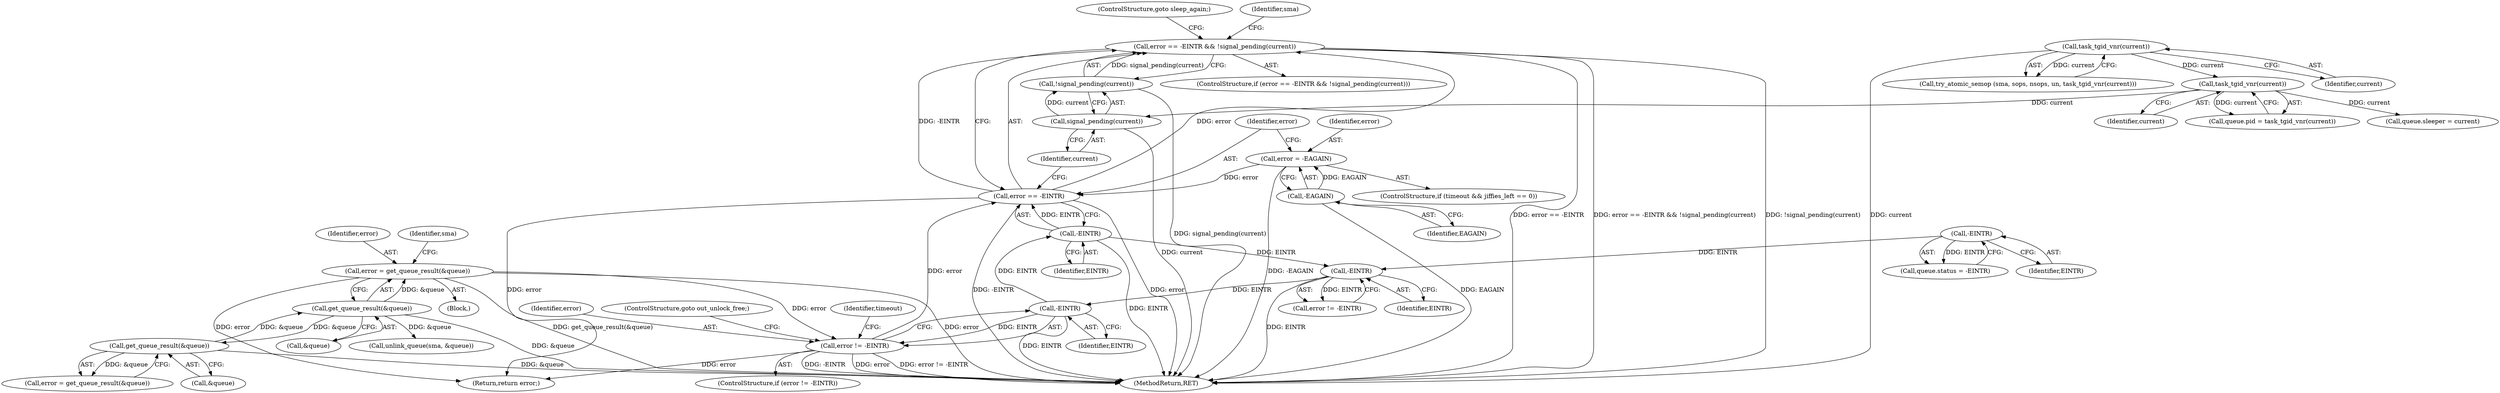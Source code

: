 digraph "0_linux_6062a8dc0517bce23e3c2f7d2fea5e22411269a3_0@API" {
"1000604" [label="(Call,error == -EINTR && !signal_pending(current))"];
"1000605" [label="(Call,error == -EINTR)"];
"1000587" [label="(Call,error != -EINTR)"];
"1000576" [label="(Call,error = get_queue_result(&queue))"];
"1000578" [label="(Call,get_queue_result(&queue))"];
"1000560" [label="(Call,get_queue_result(&queue))"];
"1000589" [label="(Call,-EINTR)"];
"1000566" [label="(Call,-EINTR)"];
"1000607" [label="(Call,-EINTR)"];
"1000535" [label="(Call,-EINTR)"];
"1000599" [label="(Call,error = -EAGAIN)"];
"1000601" [label="(Call,-EAGAIN)"];
"1000609" [label="(Call,!signal_pending(current))"];
"1000610" [label="(Call,signal_pending(current))"];
"1000460" [label="(Call,task_tgid_vnr(current))"];
"1000420" [label="(Call,task_tgid_vnr(current))"];
"1000561" [label="(Call,&queue)"];
"1000456" [label="(Call,queue.pid = task_tgid_vnr(current))"];
"1000558" [label="(Call,error = get_queue_result(&queue))"];
"1000605" [label="(Call,error == -EINTR)"];
"1000611" [label="(Identifier,current)"];
"1000600" [label="(Identifier,error)"];
"1000583" [label="(Identifier,sma)"];
"1000461" [label="(Identifier,current)"];
"1000421" [label="(Identifier,current)"];
"1000602" [label="(Identifier,EAGAIN)"];
"1000587" [label="(Call,error != -EINTR)"];
"1000595" [label="(Identifier,timeout)"];
"1000604" [label="(Call,error == -EINTR && !signal_pending(current))"];
"1000579" [label="(Call,&queue)"];
"1000631" [label="(Return,return error;)"];
"1000537" [label="(Call,queue.sleeper = current)"];
"1000599" [label="(Call,error = -EAGAIN)"];
"1000560" [label="(Call,get_queue_result(&queue))"];
"1000590" [label="(Identifier,EINTR)"];
"1000578" [label="(Call,get_queue_result(&queue))"];
"1000119" [label="(Block,)"];
"1000588" [label="(Identifier,error)"];
"1000564" [label="(Call,error != -EINTR)"];
"1000603" [label="(ControlStructure,if (error == -EINTR && !signal_pending(current)))"];
"1000531" [label="(Call,queue.status = -EINTR)"];
"1000536" [label="(Identifier,EINTR)"];
"1000610" [label="(Call,signal_pending(current))"];
"1000577" [label="(Identifier,error)"];
"1000566" [label="(Call,-EINTR)"];
"1000607" [label="(Call,-EINTR)"];
"1000586" [label="(ControlStructure,if (error != -EINTR))"];
"1000606" [label="(Identifier,error)"];
"1000592" [label="(ControlStructure,goto out_unlock_free;)"];
"1000633" [label="(MethodReturn,RET)"];
"1000535" [label="(Call,-EINTR)"];
"1000415" [label="(Call,try_atomic_semop (sma, sops, nsops, un, task_tgid_vnr(current)))"];
"1000576" [label="(Call,error = get_queue_result(&queue))"];
"1000609" [label="(Call,!signal_pending(current))"];
"1000612" [label="(ControlStructure,goto sleep_again;)"];
"1000601" [label="(Call,-EAGAIN)"];
"1000593" [label="(ControlStructure,if (timeout && jiffies_left == 0))"];
"1000613" [label="(Call,unlink_queue(sma, &queue))"];
"1000589" [label="(Call,-EINTR)"];
"1000567" [label="(Identifier,EINTR)"];
"1000608" [label="(Identifier,EINTR)"];
"1000460" [label="(Call,task_tgid_vnr(current))"];
"1000420" [label="(Call,task_tgid_vnr(current))"];
"1000614" [label="(Identifier,sma)"];
"1000604" -> "1000603"  [label="AST: "];
"1000604" -> "1000605"  [label="CFG: "];
"1000604" -> "1000609"  [label="CFG: "];
"1000605" -> "1000604"  [label="AST: "];
"1000609" -> "1000604"  [label="AST: "];
"1000612" -> "1000604"  [label="CFG: "];
"1000614" -> "1000604"  [label="CFG: "];
"1000604" -> "1000633"  [label="DDG: error == -EINTR && !signal_pending(current)"];
"1000604" -> "1000633"  [label="DDG: error == -EINTR"];
"1000604" -> "1000633"  [label="DDG: !signal_pending(current)"];
"1000605" -> "1000604"  [label="DDG: error"];
"1000605" -> "1000604"  [label="DDG: -EINTR"];
"1000609" -> "1000604"  [label="DDG: signal_pending(current)"];
"1000605" -> "1000607"  [label="CFG: "];
"1000606" -> "1000605"  [label="AST: "];
"1000607" -> "1000605"  [label="AST: "];
"1000611" -> "1000605"  [label="CFG: "];
"1000605" -> "1000633"  [label="DDG: -EINTR"];
"1000605" -> "1000633"  [label="DDG: error"];
"1000587" -> "1000605"  [label="DDG: error"];
"1000599" -> "1000605"  [label="DDG: error"];
"1000607" -> "1000605"  [label="DDG: EINTR"];
"1000605" -> "1000631"  [label="DDG: error"];
"1000587" -> "1000586"  [label="AST: "];
"1000587" -> "1000589"  [label="CFG: "];
"1000588" -> "1000587"  [label="AST: "];
"1000589" -> "1000587"  [label="AST: "];
"1000592" -> "1000587"  [label="CFG: "];
"1000595" -> "1000587"  [label="CFG: "];
"1000587" -> "1000633"  [label="DDG: -EINTR"];
"1000587" -> "1000633"  [label="DDG: error"];
"1000587" -> "1000633"  [label="DDG: error != -EINTR"];
"1000576" -> "1000587"  [label="DDG: error"];
"1000589" -> "1000587"  [label="DDG: EINTR"];
"1000587" -> "1000631"  [label="DDG: error"];
"1000576" -> "1000119"  [label="AST: "];
"1000576" -> "1000578"  [label="CFG: "];
"1000577" -> "1000576"  [label="AST: "];
"1000578" -> "1000576"  [label="AST: "];
"1000583" -> "1000576"  [label="CFG: "];
"1000576" -> "1000633"  [label="DDG: error"];
"1000576" -> "1000633"  [label="DDG: get_queue_result(&queue)"];
"1000578" -> "1000576"  [label="DDG: &queue"];
"1000576" -> "1000631"  [label="DDG: error"];
"1000578" -> "1000579"  [label="CFG: "];
"1000579" -> "1000578"  [label="AST: "];
"1000578" -> "1000633"  [label="DDG: &queue"];
"1000578" -> "1000560"  [label="DDG: &queue"];
"1000560" -> "1000578"  [label="DDG: &queue"];
"1000578" -> "1000613"  [label="DDG: &queue"];
"1000560" -> "1000558"  [label="AST: "];
"1000560" -> "1000561"  [label="CFG: "];
"1000561" -> "1000560"  [label="AST: "];
"1000558" -> "1000560"  [label="CFG: "];
"1000560" -> "1000633"  [label="DDG: &queue"];
"1000560" -> "1000558"  [label="DDG: &queue"];
"1000589" -> "1000590"  [label="CFG: "];
"1000590" -> "1000589"  [label="AST: "];
"1000589" -> "1000633"  [label="DDG: EINTR"];
"1000566" -> "1000589"  [label="DDG: EINTR"];
"1000589" -> "1000607"  [label="DDG: EINTR"];
"1000566" -> "1000564"  [label="AST: "];
"1000566" -> "1000567"  [label="CFG: "];
"1000567" -> "1000566"  [label="AST: "];
"1000564" -> "1000566"  [label="CFG: "];
"1000566" -> "1000633"  [label="DDG: EINTR"];
"1000566" -> "1000564"  [label="DDG: EINTR"];
"1000607" -> "1000566"  [label="DDG: EINTR"];
"1000535" -> "1000566"  [label="DDG: EINTR"];
"1000607" -> "1000608"  [label="CFG: "];
"1000608" -> "1000607"  [label="AST: "];
"1000607" -> "1000633"  [label="DDG: EINTR"];
"1000535" -> "1000531"  [label="AST: "];
"1000535" -> "1000536"  [label="CFG: "];
"1000536" -> "1000535"  [label="AST: "];
"1000531" -> "1000535"  [label="CFG: "];
"1000535" -> "1000531"  [label="DDG: EINTR"];
"1000599" -> "1000593"  [label="AST: "];
"1000599" -> "1000601"  [label="CFG: "];
"1000600" -> "1000599"  [label="AST: "];
"1000601" -> "1000599"  [label="AST: "];
"1000606" -> "1000599"  [label="CFG: "];
"1000599" -> "1000633"  [label="DDG: -EAGAIN"];
"1000601" -> "1000599"  [label="DDG: EAGAIN"];
"1000601" -> "1000602"  [label="CFG: "];
"1000602" -> "1000601"  [label="AST: "];
"1000601" -> "1000633"  [label="DDG: EAGAIN"];
"1000609" -> "1000610"  [label="CFG: "];
"1000610" -> "1000609"  [label="AST: "];
"1000609" -> "1000633"  [label="DDG: signal_pending(current)"];
"1000610" -> "1000609"  [label="DDG: current"];
"1000610" -> "1000611"  [label="CFG: "];
"1000611" -> "1000610"  [label="AST: "];
"1000610" -> "1000633"  [label="DDG: current"];
"1000460" -> "1000610"  [label="DDG: current"];
"1000460" -> "1000456"  [label="AST: "];
"1000460" -> "1000461"  [label="CFG: "];
"1000461" -> "1000460"  [label="AST: "];
"1000456" -> "1000460"  [label="CFG: "];
"1000460" -> "1000456"  [label="DDG: current"];
"1000420" -> "1000460"  [label="DDG: current"];
"1000460" -> "1000537"  [label="DDG: current"];
"1000420" -> "1000415"  [label="AST: "];
"1000420" -> "1000421"  [label="CFG: "];
"1000421" -> "1000420"  [label="AST: "];
"1000415" -> "1000420"  [label="CFG: "];
"1000420" -> "1000633"  [label="DDG: current"];
"1000420" -> "1000415"  [label="DDG: current"];
}

